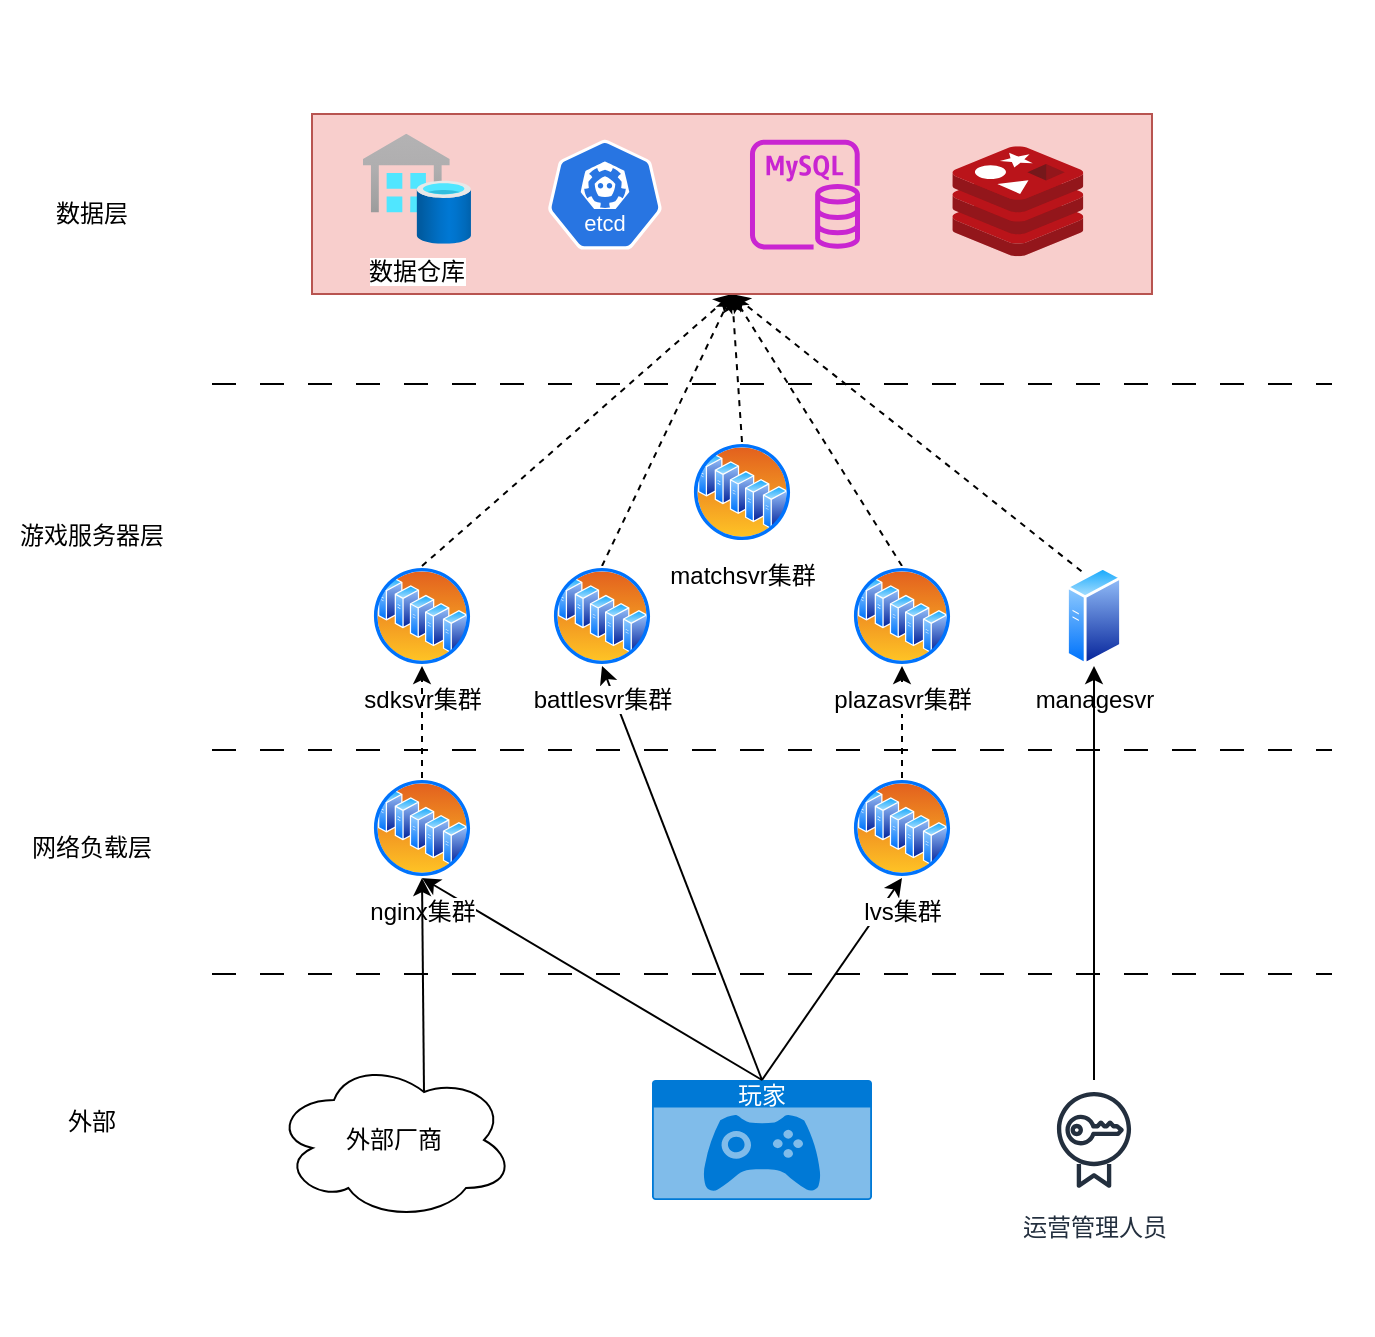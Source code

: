 <mxfile version="24.5.2" type="github">
  <diagram name="第 1 页" id="XuOUZIwP2onzIv2oyacx">
    <mxGraphModel dx="1213" dy="746" grid="1" gridSize="10" guides="1" tooltips="1" connect="1" arrows="1" fold="1" page="1" pageScale="1" pageWidth="827" pageHeight="1169" math="0" shadow="0">
      <root>
        <mxCell id="0" />
        <mxCell id="1" parent="0" />
        <mxCell id="TwGFYfnI05jkutvLy95H-22" value="玩家" style="html=1;whiteSpace=wrap;strokeColor=none;fillColor=#0079D6;labelPosition=center;verticalLabelPosition=middle;verticalAlign=top;align=center;fontSize=12;outlineConnect=0;spacingTop=-6;fontColor=#FFFFFF;sketch=0;shape=mxgraph.sitemap.game;" vertex="1" parent="1">
          <mxGeometry x="380" y="549" width="110" height="60" as="geometry" />
        </mxCell>
        <mxCell id="TwGFYfnI05jkutvLy95H-84" value="" style="endArrow=classic;html=1;rounded=0;exitX=0.5;exitY=0;exitDx=0;exitDy=0;dashed=1;entryX=0.5;entryY=1;entryDx=0;entryDy=0;" edge="1" parent="1" source="TwGFYfnI05jkutvLy95H-115" target="TwGFYfnI05jkutvLy95H-15">
          <mxGeometry width="50" height="50" relative="1" as="geometry">
            <mxPoint x="640" y="255" as="sourcePoint" />
            <mxPoint x="534" y="330" as="targetPoint" />
          </mxGeometry>
        </mxCell>
        <mxCell id="TwGFYfnI05jkutvLy95H-85" value="" style="endArrow=classic;html=1;rounded=0;exitX=0.5;exitY=0;exitDx=0;exitDy=0;entryX=0.5;entryY=1;entryDx=0;entryDy=0;dashed=1;" edge="1" parent="1" source="TwGFYfnI05jkutvLy95H-117" target="TwGFYfnI05jkutvLy95H-15">
          <mxGeometry width="50" height="50" relative="1" as="geometry">
            <mxPoint x="417.5" y="310" as="sourcePoint" />
            <mxPoint x="534" y="330" as="targetPoint" />
          </mxGeometry>
        </mxCell>
        <mxCell id="TwGFYfnI05jkutvLy95H-86" value="" style="endArrow=classic;html=1;rounded=0;exitX=0.5;exitY=0;exitDx=0;exitDy=0;entryX=0.5;entryY=1;entryDx=0;entryDy=0;dashed=1;" edge="1" parent="1" source="TwGFYfnI05jkutvLy95H-114" target="TwGFYfnI05jkutvLy95H-15">
          <mxGeometry width="50" height="50" relative="1" as="geometry">
            <mxPoint x="255" y="310" as="sourcePoint" />
            <mxPoint x="534" y="330" as="targetPoint" />
          </mxGeometry>
        </mxCell>
        <mxCell id="TwGFYfnI05jkutvLy95H-89" value="managesvr" style="image;aspect=fixed;perimeter=ellipsePerimeter;html=1;align=center;shadow=0;dashed=0;spacingTop=3;image=img/lib/active_directory/generic_server.svg;" vertex="1" parent="1">
          <mxGeometry x="587" y="292" width="28.0" height="50" as="geometry" />
        </mxCell>
        <mxCell id="TwGFYfnI05jkutvLy95H-91" value="&lt;div&gt;sdksvr集群&lt;/div&gt;" style="image;aspect=fixed;perimeter=ellipsePerimeter;html=1;align=center;shadow=0;dashed=0;spacingTop=3;image=img/lib/active_directory/server_farm.svg;imageBackground=none;" vertex="1" parent="1">
          <mxGeometry x="240" y="292" width="50" height="50" as="geometry" />
        </mxCell>
        <mxCell id="TwGFYfnI05jkutvLy95H-93" value="" style="endArrow=classic;html=1;rounded=0;exitX=0.25;exitY=0;exitDx=0;exitDy=0;dashed=1;entryX=0.5;entryY=1;entryDx=0;entryDy=0;" edge="1" parent="1" source="TwGFYfnI05jkutvLy95H-89" target="TwGFYfnI05jkutvLy95H-15">
          <mxGeometry width="50" height="50" relative="1" as="geometry">
            <mxPoint x="420" y="380" as="sourcePoint" />
            <mxPoint x="520" y="70" as="targetPoint" />
          </mxGeometry>
        </mxCell>
        <mxCell id="TwGFYfnI05jkutvLy95H-106" value="" style="endArrow=classic;html=1;rounded=0;entryX=0.5;entryY=1;entryDx=0;entryDy=0;exitX=0.5;exitY=0;exitDx=0;exitDy=0;exitPerimeter=0;" edge="1" parent="1" source="TwGFYfnI05jkutvLy95H-22" target="TwGFYfnI05jkutvLy95H-114">
          <mxGeometry width="50" height="50" relative="1" as="geometry">
            <mxPoint x="320" y="580" as="sourcePoint" />
            <mxPoint x="255" y="380" as="targetPoint" />
          </mxGeometry>
        </mxCell>
        <mxCell id="TwGFYfnI05jkutvLy95H-107" value="" style="endArrow=classic;html=1;rounded=0;exitX=0.5;exitY=0;exitDx=0;exitDy=0;exitPerimeter=0;entryX=0.5;entryY=1;entryDx=0;entryDy=0;" edge="1" parent="1" source="TwGFYfnI05jkutvLy95H-22" target="TwGFYfnI05jkutvLy95H-120">
          <mxGeometry width="50" height="50" relative="1" as="geometry">
            <mxPoint x="420" y="380" as="sourcePoint" />
            <mxPoint x="470" y="330" as="targetPoint" />
          </mxGeometry>
        </mxCell>
        <mxCell id="TwGFYfnI05jkutvLy95H-108" value="" style="endArrow=classic;html=1;rounded=0;exitX=0.5;exitY=0;exitDx=0;exitDy=0;entryX=0.5;entryY=1;entryDx=0;entryDy=0;dashed=1;" edge="1" parent="1" source="TwGFYfnI05jkutvLy95H-91" target="TwGFYfnI05jkutvLy95H-15">
          <mxGeometry width="50" height="50" relative="1" as="geometry">
            <mxPoint x="420" y="380" as="sourcePoint" />
            <mxPoint x="470" y="330" as="targetPoint" />
          </mxGeometry>
        </mxCell>
        <mxCell id="TwGFYfnI05jkutvLy95H-109" value="运营管理人员" style="sketch=0;outlineConnect=0;fontColor=#232F3E;gradientColor=none;strokeColor=#232F3E;fillColor=#ffffff;dashed=0;verticalLabelPosition=bottom;verticalAlign=top;align=center;html=1;fontSize=12;fontStyle=0;aspect=fixed;shape=mxgraph.aws4.resourceIcon;resIcon=mxgraph.aws4.certificate_manager;" vertex="1" parent="1">
          <mxGeometry x="571" y="549" width="60" height="60" as="geometry" />
        </mxCell>
        <mxCell id="TwGFYfnI05jkutvLy95H-110" value="" style="endArrow=classic;html=1;rounded=0;entryX=0.5;entryY=1;entryDx=0;entryDy=0;" edge="1" parent="1" source="TwGFYfnI05jkutvLy95H-109" target="TwGFYfnI05jkutvLy95H-89">
          <mxGeometry width="50" height="50" relative="1" as="geometry">
            <mxPoint x="600" y="500" as="sourcePoint" />
            <mxPoint x="470" y="330" as="targetPoint" />
          </mxGeometry>
        </mxCell>
        <mxCell id="TwGFYfnI05jkutvLy95H-111" value="" style="endArrow=classic;html=1;rounded=0;exitX=0.5;exitY=0;exitDx=0;exitDy=0;exitPerimeter=0;entryX=0.5;entryY=1;entryDx=0;entryDy=0;" edge="1" parent="1" source="TwGFYfnI05jkutvLy95H-22" target="TwGFYfnI05jkutvLy95H-49">
          <mxGeometry width="50" height="50" relative="1" as="geometry">
            <mxPoint x="420" y="380" as="sourcePoint" />
            <mxPoint x="470" y="330" as="targetPoint" />
          </mxGeometry>
        </mxCell>
        <mxCell id="TwGFYfnI05jkutvLy95H-112" value="" style="endArrow=classic;html=1;rounded=0;exitX=0.5;exitY=0;exitDx=0;exitDy=0;entryX=0.5;entryY=1;entryDx=0;entryDy=0;dashed=1;" edge="1" parent="1" source="TwGFYfnI05jkutvLy95H-49" target="TwGFYfnI05jkutvLy95H-117">
          <mxGeometry width="50" height="50" relative="1" as="geometry">
            <mxPoint x="420" y="380" as="sourcePoint" />
            <mxPoint x="465" y="380" as="targetPoint" />
          </mxGeometry>
        </mxCell>
        <mxCell id="TwGFYfnI05jkutvLy95H-49" value="lvs集群" style="image;aspect=fixed;perimeter=ellipsePerimeter;html=1;align=center;shadow=0;dashed=0;spacingTop=3;image=img/lib/active_directory/server_farm.svg;" vertex="1" parent="1">
          <mxGeometry x="480" y="398" width="50" height="50" as="geometry" />
        </mxCell>
        <mxCell id="TwGFYfnI05jkutvLy95H-114" value="&lt;div&gt;battlesvr集群&lt;/div&gt;" style="image;aspect=fixed;perimeter=ellipsePerimeter;html=1;align=center;shadow=0;dashed=0;spacingTop=3;image=img/lib/active_directory/server_farm.svg;" vertex="1" parent="1">
          <mxGeometry x="330" y="292" width="50" height="50" as="geometry" />
        </mxCell>
        <mxCell id="TwGFYfnI05jkutvLy95H-115" value="matchsvr集群" style="image;aspect=fixed;perimeter=ellipsePerimeter;html=1;align=center;shadow=0;dashed=0;spacingTop=3;image=img/lib/active_directory/server_farm.svg;" vertex="1" parent="1">
          <mxGeometry x="400" y="230" width="50" height="50" as="geometry" />
        </mxCell>
        <mxCell id="TwGFYfnI05jkutvLy95H-117" value="plazasvr集群" style="image;aspect=fixed;perimeter=ellipsePerimeter;html=1;align=center;shadow=0;dashed=0;spacingTop=3;image=img/lib/active_directory/server_farm.svg;" vertex="1" parent="1">
          <mxGeometry x="480" y="292" width="50" height="50" as="geometry" />
        </mxCell>
        <mxCell id="TwGFYfnI05jkutvLy95H-119" value="" style="endArrow=none;html=1;rounded=0;dashed=1;dashPattern=12 12;" edge="1" parent="1">
          <mxGeometry width="50" height="50" relative="1" as="geometry">
            <mxPoint x="160" y="496" as="sourcePoint" />
            <mxPoint x="720" y="496" as="targetPoint" />
          </mxGeometry>
        </mxCell>
        <mxCell id="TwGFYfnI05jkutvLy95H-15" value="" style="rounded=0;whiteSpace=wrap;html=1;fillColor=#f8cecc;strokeColor=#b85450;container=0;" vertex="1" parent="1">
          <mxGeometry x="210" y="66" width="420" height="90" as="geometry" />
        </mxCell>
        <mxCell id="TwGFYfnI05jkutvLy95H-19" value="" style="image;sketch=0;aspect=fixed;html=1;points=[];align=center;fontSize=12;image=img/lib/mscae/Cache_Redis_Product.svg;container=0;" vertex="1" parent="1">
          <mxGeometry x="530.18" y="82.063" width="65.48" height="55" as="geometry" />
        </mxCell>
        <mxCell id="TwGFYfnI05jkutvLy95H-20" value="" style="sketch=0;outlineConnect=0;fontColor=#232F3E;gradientColor=none;fillColor=#C925D1;strokeColor=none;dashed=0;verticalLabelPosition=bottom;verticalAlign=top;align=center;html=1;fontSize=12;fontStyle=0;aspect=fixed;pointerEvents=1;shape=mxgraph.aws4.rds_mysql_instance;container=0;" vertex="1" parent="1">
          <mxGeometry x="428.995" y="78.788" width="55" height="55" as="geometry" />
        </mxCell>
        <mxCell id="TwGFYfnI05jkutvLy95H-75" value="" style="aspect=fixed;sketch=0;html=1;dashed=0;whitespace=wrap;verticalLabelPosition=bottom;verticalAlign=top;fillColor=#2875E2;strokeColor=#ffffff;points=[[0.005,0.63,0],[0.1,0.2,0],[0.9,0.2,0],[0.5,0,0],[0.995,0.63,0],[0.72,0.99,0],[0.5,1,0],[0.28,0.99,0]];shape=mxgraph.kubernetes.icon2;kubernetesLabel=1;prIcon=etcd;container=0;" vertex="1" parent="1">
          <mxGeometry x="327.83" y="78.79" width="57.29" height="55" as="geometry" />
        </mxCell>
        <mxCell id="TwGFYfnI05jkutvLy95H-88" value="数据仓库" style="image;aspect=fixed;html=1;points=[];align=center;fontSize=12;image=img/lib/azure2/databases/SQL_Data_Warehouses.svg;container=0;" vertex="1" parent="1">
          <mxGeometry x="235.403" y="75.927" width="54.16" height="55" as="geometry" />
        </mxCell>
        <mxCell id="TwGFYfnI05jkutvLy95H-120" value="nginx集群" style="image;aspect=fixed;perimeter=ellipsePerimeter;html=1;align=center;shadow=0;dashed=0;spacingTop=3;image=img/lib/active_directory/server_farm.svg;" vertex="1" parent="1">
          <mxGeometry x="240" y="398" width="50" height="50" as="geometry" />
        </mxCell>
        <mxCell id="TwGFYfnI05jkutvLy95H-122" value="" style="endArrow=classic;html=1;rounded=0;exitX=0.5;exitY=0;exitDx=0;exitDy=0;entryX=0.5;entryY=1;entryDx=0;entryDy=0;dashed=1;" edge="1" parent="1" source="TwGFYfnI05jkutvLy95H-120" target="TwGFYfnI05jkutvLy95H-91">
          <mxGeometry width="50" height="50" relative="1" as="geometry">
            <mxPoint x="420" y="380" as="sourcePoint" />
            <mxPoint x="470" y="330" as="targetPoint" />
          </mxGeometry>
        </mxCell>
        <mxCell id="TwGFYfnI05jkutvLy95H-123" value="外部厂商" style="ellipse;shape=cloud;whiteSpace=wrap;html=1;" vertex="1" parent="1">
          <mxGeometry x="191" y="539" width="120" height="80" as="geometry" />
        </mxCell>
        <mxCell id="TwGFYfnI05jkutvLy95H-124" value="" style="endArrow=classic;html=1;rounded=0;exitX=0.625;exitY=0.2;exitDx=0;exitDy=0;exitPerimeter=0;entryX=0.5;entryY=1;entryDx=0;entryDy=0;" edge="1" parent="1" source="TwGFYfnI05jkutvLy95H-123" target="TwGFYfnI05jkutvLy95H-120">
          <mxGeometry width="50" height="50" relative="1" as="geometry">
            <mxPoint x="420" y="380" as="sourcePoint" />
            <mxPoint x="470" y="330" as="targetPoint" />
          </mxGeometry>
        </mxCell>
        <mxCell id="TwGFYfnI05jkutvLy95H-125" value="" style="endArrow=none;html=1;rounded=0;dashed=1;dashPattern=12 12;" edge="1" parent="1">
          <mxGeometry width="50" height="50" relative="1" as="geometry">
            <mxPoint x="160" y="384" as="sourcePoint" />
            <mxPoint x="720" y="384" as="targetPoint" />
          </mxGeometry>
        </mxCell>
        <mxCell id="TwGFYfnI05jkutvLy95H-126" value="" style="endArrow=none;html=1;rounded=0;dashed=1;dashPattern=12 12;" edge="1" parent="1">
          <mxGeometry width="50" height="50" relative="1" as="geometry">
            <mxPoint x="160" y="201" as="sourcePoint" />
            <mxPoint x="720" y="201" as="targetPoint" />
          </mxGeometry>
        </mxCell>
        <mxCell id="TwGFYfnI05jkutvLy95H-127" value="数据层" style="text;strokeColor=none;align=center;fillColor=none;html=1;verticalAlign=middle;whiteSpace=wrap;rounded=0;" vertex="1" parent="1">
          <mxGeometry x="70" y="100.93" width="60" height="30" as="geometry" />
        </mxCell>
        <mxCell id="TwGFYfnI05jkutvLy95H-128" value="游戏服务器层" style="text;strokeColor=none;align=center;fillColor=none;html=1;verticalAlign=middle;whiteSpace=wrap;rounded=0;" vertex="1" parent="1">
          <mxGeometry x="55" y="262" width="90" height="30" as="geometry" />
        </mxCell>
        <mxCell id="TwGFYfnI05jkutvLy95H-129" value="网络负载层" style="text;strokeColor=none;align=center;fillColor=none;html=1;verticalAlign=middle;whiteSpace=wrap;rounded=0;" vertex="1" parent="1">
          <mxGeometry x="55" y="418" width="90" height="30" as="geometry" />
        </mxCell>
        <mxCell id="TwGFYfnI05jkutvLy95H-130" value="外部" style="text;strokeColor=none;align=center;fillColor=none;html=1;verticalAlign=middle;whiteSpace=wrap;rounded=0;" vertex="1" parent="1">
          <mxGeometry x="55" y="555" width="90" height="30" as="geometry" />
        </mxCell>
        <mxCell id="TwGFYfnI05jkutvLy95H-131" value="" style="rounded=0;whiteSpace=wrap;html=1;opacity=0;" vertex="1" parent="1">
          <mxGeometry x="55" y="10" width="685" height="36" as="geometry" />
        </mxCell>
        <mxCell id="TwGFYfnI05jkutvLy95H-132" value="" style="rounded=0;whiteSpace=wrap;html=1;opacity=0;" vertex="1" parent="1">
          <mxGeometry x="55" y="640" width="685" height="36" as="geometry" />
        </mxCell>
      </root>
    </mxGraphModel>
  </diagram>
</mxfile>

